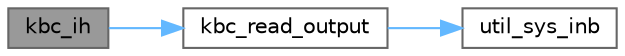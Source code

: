 digraph "kbc_ih"
{
 // LATEX_PDF_SIZE
  bgcolor="transparent";
  edge [fontname=Helvetica,fontsize=10,labelfontname=Helvetica,labelfontsize=10];
  node [fontname=Helvetica,fontsize=10,shape=box,height=0.2,width=0.4];
  rankdir="LR";
  Node1 [id="Node000001",label="kbc_ih",height=0.2,width=0.4,color="gray40", fillcolor="grey60", style="filled", fontcolor="black",tooltip="Handles the Keyboard Interrupts."];
  Node1 -> Node2 [id="edge3_Node000001_Node000002",color="steelblue1",style="solid",tooltip=" "];
  Node2 [id="Node000002",label="kbc_read_output",height=0.2,width=0.4,color="grey40", fillcolor="white", style="filled",URL="$keyboard__and__mouse_8c.html#a96a58da8f498883efa9ba37f49146dc1",tooltip="Reads the output buffer of the KBC."];
  Node2 -> Node3 [id="edge4_Node000002_Node000003",color="steelblue1",style="solid",tooltip=" "];
  Node3 [id="Node000003",label="util_sys_inb",height=0.2,width=0.4,color="grey40", fillcolor="white", style="filled",URL="$utils_8c.html#a79a031a8611f5b2d6afa4158e92b0fb4",tooltip="Function that reads a byte from a given port."];
}
